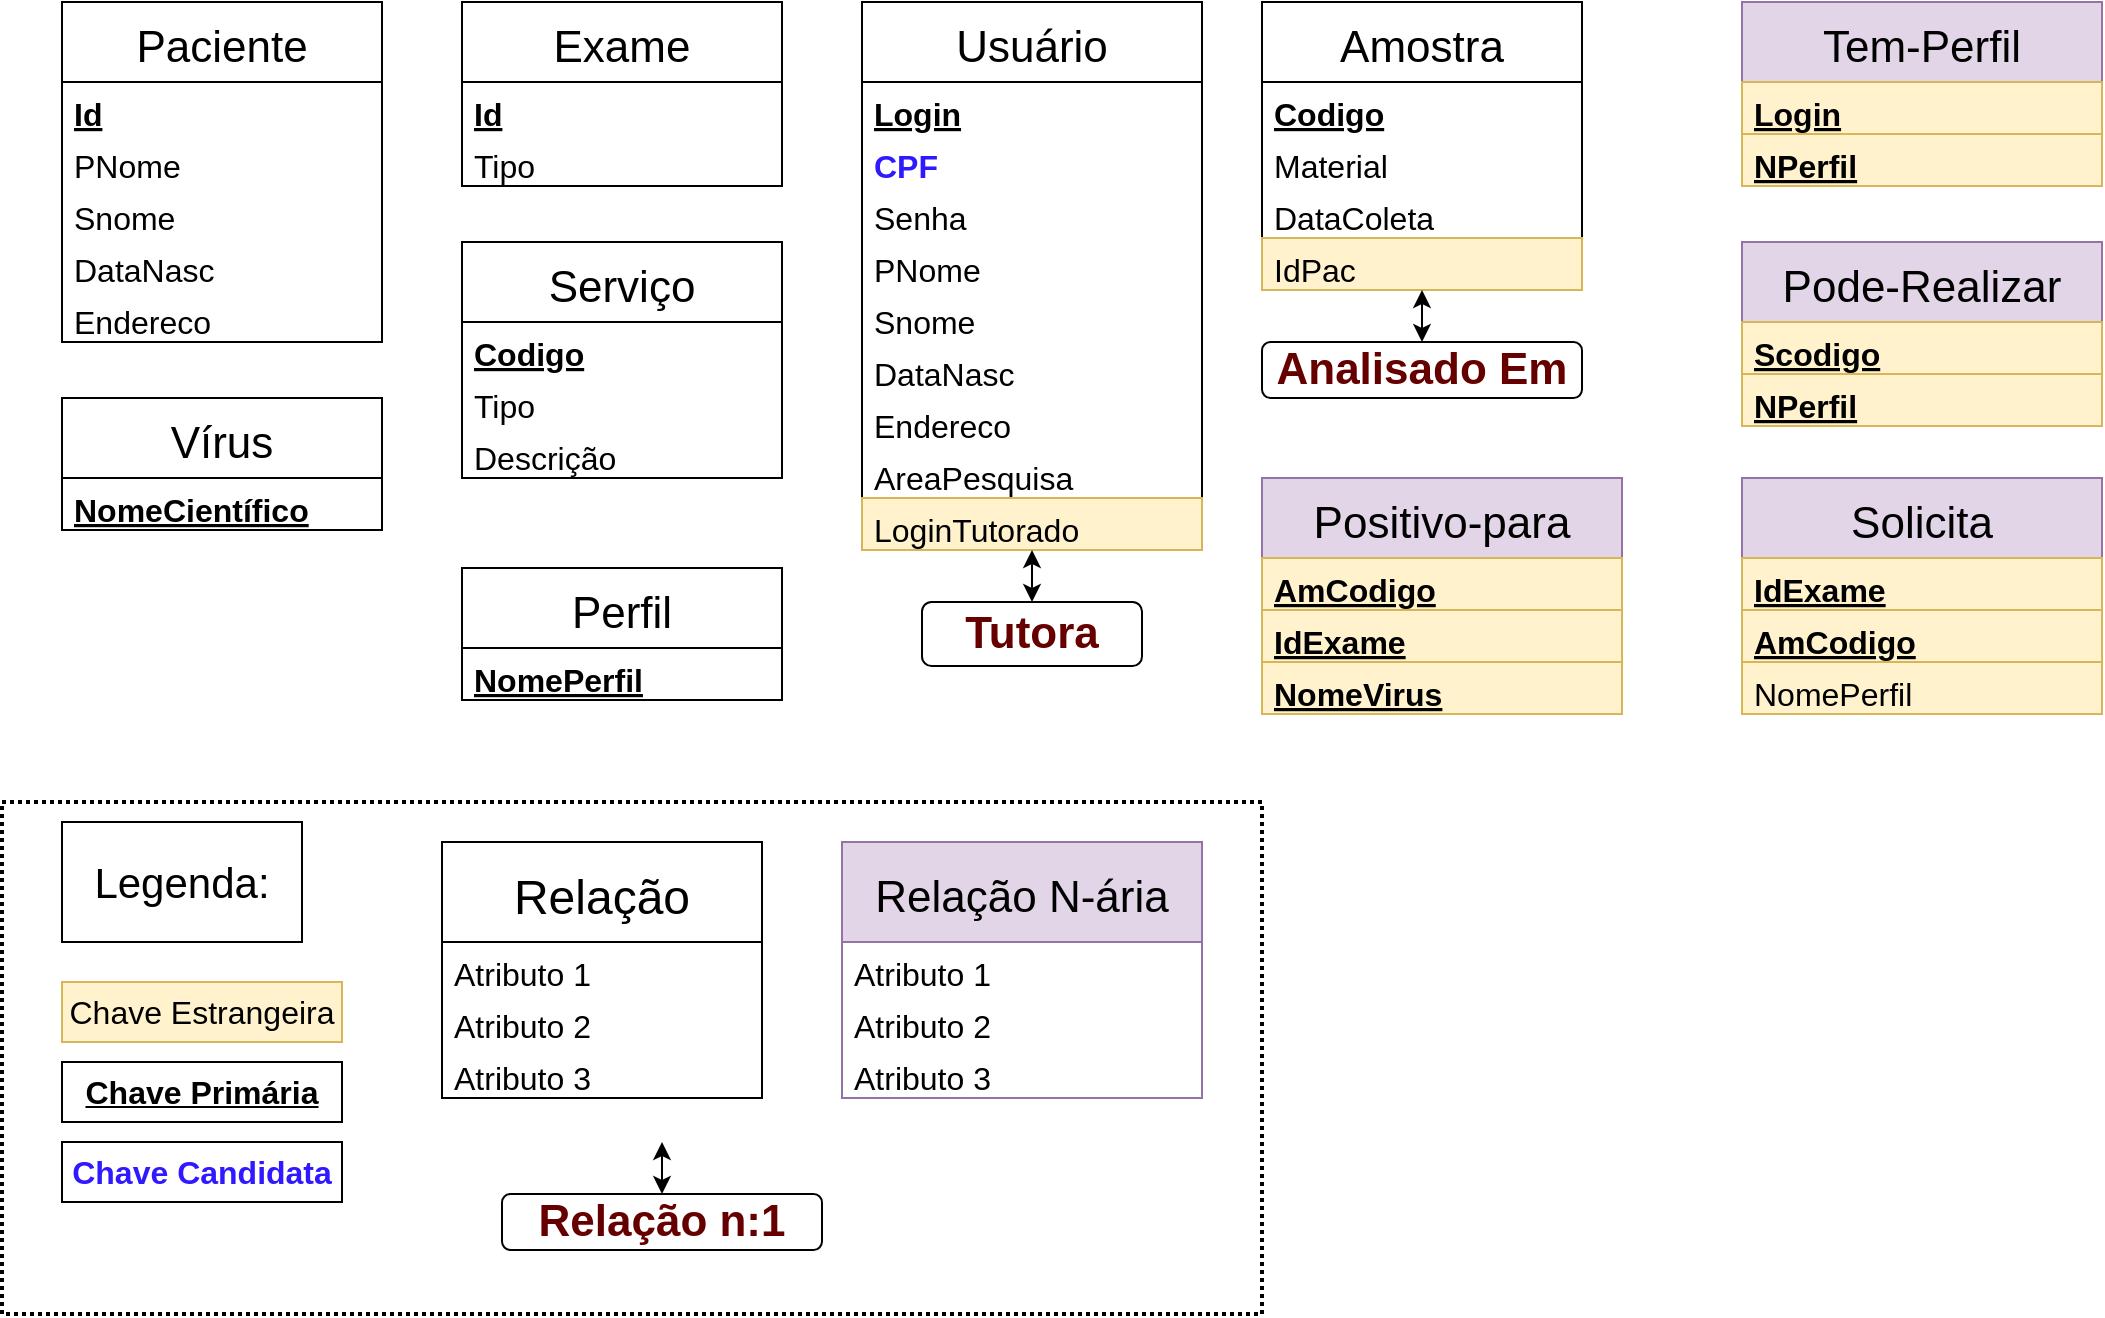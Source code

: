 <mxfile version="13.0.2" type="device"><diagram id="C5RBs43oDa-KdzZeNtuy" name="Page-1"><mxGraphModel dx="1021" dy="579" grid="1" gridSize="10" guides="1" tooltips="1" connect="1" arrows="1" fold="1" page="1" pageScale="1" pageWidth="827" pageHeight="1169" math="0" shadow="0"><root><mxCell id="WIyWlLk6GJQsqaUBKTNV-0"/><mxCell id="WIyWlLk6GJQsqaUBKTNV-1" parent="WIyWlLk6GJQsqaUBKTNV-0"/><mxCell id="azgHehYBozapzjrsVDiA-0" value="" style="whiteSpace=wrap;html=1;fontColor=#C4A74F;dashed=1;strokeColor=#000000;strokeWidth=2;dashPattern=1 1;" vertex="1" parent="WIyWlLk6GJQsqaUBKTNV-1"><mxGeometry x="210" y="480" width="630" height="256" as="geometry"/></mxCell><mxCell id="pl1nRkcbTIDpKxVVj6iW-0" value="Paciente" style="swimlane;fontStyle=0;childLayout=stackLayout;horizontal=1;startSize=40;horizontalStack=0;resizeParent=1;resizeParentMax=0;resizeLast=0;collapsible=1;marginBottom=0;align=center;fontSize=22;direction=east;" parent="WIyWlLk6GJQsqaUBKTNV-1" vertex="1"><mxGeometry x="240" y="80" width="160" height="170" as="geometry"><mxRectangle x="330" y="200" width="90" height="26" as="alternateBounds"/></mxGeometry></mxCell><mxCell id="pl1nRkcbTIDpKxVVj6iW-1" value="Id" style="text;spacingLeft=4;spacingRight=4;overflow=hidden;rotatable=0;points=[[0,0.5],[1,0.5]];portConstraint=eastwest;fontSize=16;fontStyle=5;" parent="pl1nRkcbTIDpKxVVj6iW-0" vertex="1"><mxGeometry y="40" width="160" height="26" as="geometry"/></mxCell><mxCell id="pl1nRkcbTIDpKxVVj6iW-2" value="PNome" style="text;strokeColor=none;fillColor=none;spacingLeft=4;spacingRight=4;overflow=hidden;rotatable=0;points=[[0,0.5],[1,0.5]];portConstraint=eastwest;fontSize=16;" parent="pl1nRkcbTIDpKxVVj6iW-0" vertex="1"><mxGeometry y="66" width="160" height="26" as="geometry"/></mxCell><mxCell id="pl1nRkcbTIDpKxVVj6iW-3" value="Snome" style="text;strokeColor=none;fillColor=none;spacingLeft=4;spacingRight=4;overflow=hidden;rotatable=0;points=[[0,0.5],[1,0.5]];portConstraint=eastwest;fontSize=16;" parent="pl1nRkcbTIDpKxVVj6iW-0" vertex="1"><mxGeometry y="92" width="160" height="26" as="geometry"/></mxCell><mxCell id="pl1nRkcbTIDpKxVVj6iW-14" value="DataNasc" style="text;strokeColor=none;fillColor=none;spacingLeft=4;spacingRight=4;overflow=hidden;rotatable=0;points=[[0,0.5],[1,0.5]];portConstraint=eastwest;fontSize=16;" parent="pl1nRkcbTIDpKxVVj6iW-0" vertex="1"><mxGeometry y="118" width="160" height="26" as="geometry"/></mxCell><mxCell id="pl1nRkcbTIDpKxVVj6iW-15" value="Endereco" style="text;strokeColor=none;fillColor=none;spacingLeft=4;spacingRight=4;overflow=hidden;rotatable=0;points=[[0,0.5],[1,0.5]];portConstraint=eastwest;fontSize=16;" parent="pl1nRkcbTIDpKxVVj6iW-0" vertex="1"><mxGeometry y="144" width="160" height="26" as="geometry"/></mxCell><mxCell id="pl1nRkcbTIDpKxVVj6iW-25" value="Vírus" style="swimlane;fontStyle=0;childLayout=stackLayout;horizontal=1;startSize=40;horizontalStack=0;resizeParent=1;resizeParentMax=0;resizeLast=0;collapsible=1;marginBottom=0;align=center;fontSize=22;" parent="WIyWlLk6GJQsqaUBKTNV-1" vertex="1"><mxGeometry x="240" y="278" width="160" height="66" as="geometry"><mxRectangle x="330" y="200" width="90" height="26" as="alternateBounds"/></mxGeometry></mxCell><mxCell id="pl1nRkcbTIDpKxVVj6iW-26" value="NomeCientífico" style="text;spacingLeft=4;spacingRight=4;overflow=hidden;rotatable=0;points=[[0,0.5],[1,0.5]];portConstraint=eastwest;fontSize=16;fontStyle=5" parent="pl1nRkcbTIDpKxVVj6iW-25" vertex="1"><mxGeometry y="40" width="160" height="26" as="geometry"/></mxCell><mxCell id="pl1nRkcbTIDpKxVVj6iW-35" value="Exame" style="swimlane;fontStyle=0;childLayout=stackLayout;horizontal=1;startSize=40;horizontalStack=0;resizeParent=1;resizeParentMax=0;resizeLast=0;collapsible=1;marginBottom=0;align=center;fontSize=22;" parent="WIyWlLk6GJQsqaUBKTNV-1" vertex="1"><mxGeometry x="440" y="80" width="160" height="92" as="geometry"><mxRectangle x="330" y="200" width="90" height="26" as="alternateBounds"/></mxGeometry></mxCell><mxCell id="pl1nRkcbTIDpKxVVj6iW-36" value="Id" style="text;spacingLeft=4;spacingRight=4;overflow=hidden;rotatable=0;points=[[0,0.5],[1,0.5]];portConstraint=eastwest;fontSize=16;fontStyle=5" parent="pl1nRkcbTIDpKxVVj6iW-35" vertex="1"><mxGeometry y="40" width="160" height="26" as="geometry"/></mxCell><mxCell id="pl1nRkcbTIDpKxVVj6iW-37" value="Tipo" style="text;strokeColor=none;fillColor=none;spacingLeft=4;spacingRight=4;overflow=hidden;rotatable=0;points=[[0,0.5],[1,0.5]];portConstraint=eastwest;fontSize=16;" parent="pl1nRkcbTIDpKxVVj6iW-35" vertex="1"><mxGeometry y="66" width="160" height="26" as="geometry"/></mxCell><mxCell id="pl1nRkcbTIDpKxVVj6iW-31" value="Serviço" style="swimlane;fontStyle=0;childLayout=stackLayout;horizontal=1;startSize=40;horizontalStack=0;resizeParent=1;resizeParentMax=0;resizeLast=0;collapsible=1;marginBottom=0;align=center;fontSize=22;" parent="WIyWlLk6GJQsqaUBKTNV-1" vertex="1"><mxGeometry x="440" y="200" width="160" height="118" as="geometry"><mxRectangle x="330" y="200" width="90" height="26" as="alternateBounds"/></mxGeometry></mxCell><mxCell id="pl1nRkcbTIDpKxVVj6iW-32" value="Codigo" style="text;spacingLeft=4;spacingRight=4;overflow=hidden;rotatable=0;points=[[0,0.5],[1,0.5]];portConstraint=eastwest;fontSize=16;fontStyle=5" parent="pl1nRkcbTIDpKxVVj6iW-31" vertex="1"><mxGeometry y="40" width="160" height="26" as="geometry"/></mxCell><mxCell id="pl1nRkcbTIDpKxVVj6iW-33" value="Tipo" style="text;strokeColor=none;fillColor=none;spacingLeft=4;spacingRight=4;overflow=hidden;rotatable=0;points=[[0,0.5],[1,0.5]];portConstraint=eastwest;fontSize=16;" parent="pl1nRkcbTIDpKxVVj6iW-31" vertex="1"><mxGeometry y="66" width="160" height="26" as="geometry"/></mxCell><mxCell id="1b9KuzkUyO1D-ZEUSEps-2" value="Descrição" style="text;strokeColor=none;fillColor=none;spacingLeft=4;spacingRight=4;overflow=hidden;rotatable=0;points=[[0,0.5],[1,0.5]];portConstraint=eastwest;fontSize=16;" parent="pl1nRkcbTIDpKxVVj6iW-31" vertex="1"><mxGeometry y="92" width="160" height="26" as="geometry"/></mxCell><mxCell id="pl1nRkcbTIDpKxVVj6iW-60" value="Tem-Perfil" style="swimlane;fontStyle=0;childLayout=stackLayout;horizontal=1;startSize=40;horizontalStack=0;resizeParent=1;resizeParentMax=0;resizeLast=0;collapsible=1;marginBottom=0;align=center;fontSize=22;fillColor=#e1d5e7;strokeColor=#9673a6;" parent="WIyWlLk6GJQsqaUBKTNV-1" vertex="1"><mxGeometry x="1080" y="80" width="180" height="92" as="geometry"><mxRectangle x="330" y="200" width="90" height="26" as="alternateBounds"/></mxGeometry></mxCell><mxCell id="pl1nRkcbTIDpKxVVj6iW-63" value="Login" style="text;spacingLeft=4;spacingRight=4;overflow=hidden;rotatable=0;points=[[0,0.5],[1,0.5]];portConstraint=eastwest;fontSize=16;fontStyle=5;fillColor=#fff2cc;strokeColor=#d6b656;" parent="pl1nRkcbTIDpKxVVj6iW-60" vertex="1"><mxGeometry y="40" width="180" height="26" as="geometry"/></mxCell><mxCell id="pl1nRkcbTIDpKxVVj6iW-62" value="NPerfil" style="text;spacingLeft=4;spacingRight=4;overflow=hidden;rotatable=0;points=[[0,0.5],[1,0.5]];portConstraint=eastwest;fontSize=16;fontStyle=5;fillColor=#fff2cc;strokeColor=#d6b656;" parent="pl1nRkcbTIDpKxVVj6iW-60" vertex="1"><mxGeometry y="66" width="180" height="26" as="geometry"/></mxCell><mxCell id="pl1nRkcbTIDpKxVVj6iW-57" value="Pode-Realizar" style="swimlane;fontStyle=0;childLayout=stackLayout;horizontal=1;startSize=40;horizontalStack=0;resizeParent=1;resizeParentMax=0;resizeLast=0;collapsible=1;marginBottom=0;align=center;fontSize=22;fillColor=#e1d5e7;strokeColor=#9673a6;" parent="WIyWlLk6GJQsqaUBKTNV-1" vertex="1"><mxGeometry x="1080" y="200" width="180" height="92" as="geometry"><mxRectangle x="330" y="200" width="90" height="26" as="alternateBounds"/></mxGeometry></mxCell><mxCell id="pl1nRkcbTIDpKxVVj6iW-58" value="Scodigo" style="text;spacingLeft=4;spacingRight=4;overflow=hidden;rotatable=0;points=[[0,0.5],[1,0.5]];portConstraint=eastwest;fontSize=16;fontStyle=5;fillColor=#fff2cc;strokeColor=#d6b656;" parent="pl1nRkcbTIDpKxVVj6iW-57" vertex="1"><mxGeometry y="40" width="180" height="26" as="geometry"/></mxCell><mxCell id="pl1nRkcbTIDpKxVVj6iW-59" value="NPerfil" style="text;spacingLeft=4;spacingRight=4;overflow=hidden;rotatable=0;points=[[0,0.5],[1,0.5]];portConstraint=eastwest;fontSize=16;fontStyle=5;fillColor=#fff2cc;strokeColor=#d6b656;" parent="pl1nRkcbTIDpKxVVj6iW-57" vertex="1"><mxGeometry y="66" width="180" height="26" as="geometry"/></mxCell><mxCell id="pl1nRkcbTIDpKxVVj6iW-19" value="Amostra" style="swimlane;fontStyle=0;childLayout=stackLayout;horizontal=1;startSize=40;horizontalStack=0;resizeParent=1;resizeParentMax=0;resizeLast=0;collapsible=1;marginBottom=0;align=center;fontSize=22;" parent="WIyWlLk6GJQsqaUBKTNV-1" vertex="1"><mxGeometry x="840" y="80" width="160" height="144" as="geometry"><mxRectangle x="330" y="200" width="90" height="26" as="alternateBounds"/></mxGeometry></mxCell><mxCell id="pl1nRkcbTIDpKxVVj6iW-20" value="Codigo" style="text;spacingLeft=4;spacingRight=4;overflow=hidden;rotatable=0;points=[[0,0.5],[1,0.5]];portConstraint=eastwest;fontSize=16;fontStyle=5" parent="pl1nRkcbTIDpKxVVj6iW-19" vertex="1"><mxGeometry y="40" width="160" height="26" as="geometry"/></mxCell><mxCell id="pl1nRkcbTIDpKxVVj6iW-21" value="Material" style="text;strokeColor=none;fillColor=none;spacingLeft=4;spacingRight=4;overflow=hidden;rotatable=0;points=[[0,0.5],[1,0.5]];portConstraint=eastwest;fontSize=16;" parent="pl1nRkcbTIDpKxVVj6iW-19" vertex="1"><mxGeometry y="66" width="160" height="26" as="geometry"/></mxCell><mxCell id="pl1nRkcbTIDpKxVVj6iW-22" value="DataColeta" style="text;strokeColor=none;fillColor=none;spacingLeft=4;spacingRight=4;overflow=hidden;rotatable=0;points=[[0,0.5],[1,0.5]];portConstraint=eastwest;fontSize=16;" parent="pl1nRkcbTIDpKxVVj6iW-19" vertex="1"><mxGeometry y="92" width="160" height="26" as="geometry"/></mxCell><mxCell id="pl1nRkcbTIDpKxVVj6iW-56" value="IdPac" style="text;strokeColor=#d6b656;fillColor=#fff2cc;spacingLeft=4;spacingRight=4;overflow=hidden;rotatable=0;points=[[0,0.5],[1,0.5]];portConstraint=eastwest;fontSize=16;" parent="pl1nRkcbTIDpKxVVj6iW-19" vertex="1"><mxGeometry y="118" width="160" height="26" as="geometry"/></mxCell><mxCell id="pl1nRkcbTIDpKxVVj6iW-41" value="Usuário" style="swimlane;fontStyle=0;childLayout=stackLayout;horizontal=1;startSize=40;horizontalStack=0;resizeParent=1;resizeParentMax=0;resizeLast=0;collapsible=1;marginBottom=0;align=center;fontSize=22;" parent="WIyWlLk6GJQsqaUBKTNV-1" vertex="1"><mxGeometry x="640" y="80" width="170" height="274" as="geometry"><mxRectangle x="330" y="200" width="90" height="26" as="alternateBounds"/></mxGeometry></mxCell><mxCell id="pl1nRkcbTIDpKxVVj6iW-51" value="Login" style="text;strokeColor=none;fillColor=none;spacingLeft=4;spacingRight=4;overflow=hidden;rotatable=0;points=[[0,0.5],[1,0.5]];portConstraint=eastwest;fontSize=16;fontStyle=5" parent="pl1nRkcbTIDpKxVVj6iW-41" vertex="1"><mxGeometry y="40" width="170" height="26" as="geometry"/></mxCell><mxCell id="pl1nRkcbTIDpKxVVj6iW-42" value="CPF" style="text;spacingLeft=4;spacingRight=4;overflow=hidden;rotatable=0;points=[[0,0.5],[1,0.5]];portConstraint=eastwest;fontSize=16;fontStyle=1;fontColor=#3019FF;" parent="pl1nRkcbTIDpKxVVj6iW-41" vertex="1"><mxGeometry y="66" width="170" height="26" as="geometry"/></mxCell><mxCell id="pl1nRkcbTIDpKxVVj6iW-52" value="Senha" style="text;strokeColor=none;fillColor=none;spacingLeft=4;spacingRight=4;overflow=hidden;rotatable=0;points=[[0,0.5],[1,0.5]];portConstraint=eastwest;fontSize=16;" parent="pl1nRkcbTIDpKxVVj6iW-41" vertex="1"><mxGeometry y="92" width="170" height="26" as="geometry"/></mxCell><mxCell id="pl1nRkcbTIDpKxVVj6iW-43" value="PNome" style="text;strokeColor=none;fillColor=none;spacingLeft=4;spacingRight=4;overflow=hidden;rotatable=0;points=[[0,0.5],[1,0.5]];portConstraint=eastwest;fontSize=16;" parent="pl1nRkcbTIDpKxVVj6iW-41" vertex="1"><mxGeometry y="118" width="170" height="26" as="geometry"/></mxCell><mxCell id="pl1nRkcbTIDpKxVVj6iW-44" value="Snome" style="text;strokeColor=none;fillColor=none;spacingLeft=4;spacingRight=4;overflow=hidden;rotatable=0;points=[[0,0.5],[1,0.5]];portConstraint=eastwest;fontSize=16;" parent="pl1nRkcbTIDpKxVVj6iW-41" vertex="1"><mxGeometry y="144" width="170" height="26" as="geometry"/></mxCell><mxCell id="pl1nRkcbTIDpKxVVj6iW-45" value="DataNasc" style="text;strokeColor=none;fillColor=none;spacingLeft=4;spacingRight=4;overflow=hidden;rotatable=0;points=[[0,0.5],[1,0.5]];portConstraint=eastwest;fontSize=16;" parent="pl1nRkcbTIDpKxVVj6iW-41" vertex="1"><mxGeometry y="170" width="170" height="26" as="geometry"/></mxCell><mxCell id="pl1nRkcbTIDpKxVVj6iW-46" value="Endereco" style="text;strokeColor=none;fillColor=none;spacingLeft=4;spacingRight=4;overflow=hidden;rotatable=0;points=[[0,0.5],[1,0.5]];portConstraint=eastwest;fontSize=16;" parent="pl1nRkcbTIDpKxVVj6iW-41" vertex="1"><mxGeometry y="196" width="170" height="26" as="geometry"/></mxCell><mxCell id="pl1nRkcbTIDpKxVVj6iW-53" value="AreaPesquisa" style="text;strokeColor=none;fillColor=none;spacingLeft=4;spacingRight=4;overflow=hidden;rotatable=0;points=[[0,0.5],[1,0.5]];portConstraint=eastwest;fontSize=16;" parent="pl1nRkcbTIDpKxVVj6iW-41" vertex="1"><mxGeometry y="222" width="170" height="26" as="geometry"/></mxCell><mxCell id="pl1nRkcbTIDpKxVVj6iW-55" value="LoginTutorado" style="text;strokeColor=#d6b656;fillColor=#fff2cc;spacingLeft=4;spacingRight=4;overflow=hidden;rotatable=0;points=[[0,0.5],[1,0.5]];portConstraint=eastwest;fontSize=16;" parent="pl1nRkcbTIDpKxVVj6iW-41" vertex="1"><mxGeometry y="248" width="170" height="26" as="geometry"/></mxCell><mxCell id="pl1nRkcbTIDpKxVVj6iW-73" value="Chave Estrangeira" style="text;html=1;align=center;verticalAlign=middle;whiteSpace=wrap;rounded=0;fillColor=#fff2cc;strokeColor=#d6b656;fontSize=16;" parent="WIyWlLk6GJQsqaUBKTNV-1" vertex="1"><mxGeometry x="240" y="570" width="140" height="30" as="geometry"/></mxCell><mxCell id="pl1nRkcbTIDpKxVVj6iW-75" value="Chave Primária" style="rounded=0;whiteSpace=wrap;html=1;fontStyle=5;fontSize=16;" parent="WIyWlLk6GJQsqaUBKTNV-1" vertex="1"><mxGeometry x="240" y="610" width="140" height="30" as="geometry"/></mxCell><mxCell id="pl1nRkcbTIDpKxVVj6iW-76" value="Legenda:" style="rounded=0;whiteSpace=wrap;html=1;fontSize=21;" parent="WIyWlLk6GJQsqaUBKTNV-1" vertex="1"><mxGeometry x="240" y="490" width="120" height="60" as="geometry"/></mxCell><mxCell id="pl1nRkcbTIDpKxVVj6iW-85" value="Tutora" style="rounded=1;whiteSpace=wrap;html=1;fontSize=22;strokeColor=#000000;fontColor=#660000;fontStyle=1" parent="WIyWlLk6GJQsqaUBKTNV-1" vertex="1"><mxGeometry x="670" y="380" width="110" height="32" as="geometry"/></mxCell><mxCell id="pl1nRkcbTIDpKxVVj6iW-87" value="" style="endArrow=classic;startArrow=classic;html=1;fontSize=22;fontColor=#FFD966;exitX=0.5;exitY=0;exitDx=0;exitDy=0;" parent="WIyWlLk6GJQsqaUBKTNV-1" source="pl1nRkcbTIDpKxVVj6iW-85" target="pl1nRkcbTIDpKxVVj6iW-55" edge="1"><mxGeometry width="50" height="50" relative="1" as="geometry"><mxPoint x="820" y="450" as="sourcePoint"/><mxPoint x="720" y="360" as="targetPoint"/></mxGeometry></mxCell><mxCell id="pl1nRkcbTIDpKxVVj6iW-88" value="Analisado Em" style="rounded=1;whiteSpace=wrap;html=1;fontSize=22;strokeColor=#000000;fontColor=#660000;fontStyle=1" parent="WIyWlLk6GJQsqaUBKTNV-1" vertex="1"><mxGeometry x="840" y="250" width="160" height="28" as="geometry"/></mxCell><mxCell id="pl1nRkcbTIDpKxVVj6iW-89" value="" style="endArrow=classic;startArrow=classic;html=1;fontSize=22;fontColor=#FFD966;entryX=0.5;entryY=1;entryDx=0;entryDy=0;" parent="WIyWlLk6GJQsqaUBKTNV-1" source="pl1nRkcbTIDpKxVVj6iW-88" target="pl1nRkcbTIDpKxVVj6iW-19" edge="1"><mxGeometry width="50" height="50" relative="1" as="geometry"><mxPoint x="735" y="390" as="sourcePoint"/><mxPoint x="738.333" y="364" as="targetPoint"/></mxGeometry></mxCell><mxCell id="1b9KuzkUyO1D-ZEUSEps-0" value="&lt;div&gt;Chave Candidata&lt;br&gt;&lt;/div&gt;" style="rounded=0;whiteSpace=wrap;html=1;fontStyle=1;fontSize=16;fontColor=#3019FF;" parent="WIyWlLk6GJQsqaUBKTNV-1" vertex="1"><mxGeometry x="240" y="650" width="140" height="30" as="geometry"/></mxCell><mxCell id="pl1nRkcbTIDpKxVVj6iW-39" value="Perfil" style="swimlane;fontStyle=0;childLayout=stackLayout;horizontal=1;startSize=40;horizontalStack=0;resizeParent=1;resizeParentMax=0;resizeLast=0;collapsible=1;marginBottom=0;align=center;fontSize=22;" parent="WIyWlLk6GJQsqaUBKTNV-1" vertex="1"><mxGeometry x="440" y="363" width="160" height="66" as="geometry"><mxRectangle x="330" y="200" width="90" height="26" as="alternateBounds"/></mxGeometry></mxCell><mxCell id="pl1nRkcbTIDpKxVVj6iW-40" value="NomePerfil" style="text;spacingLeft=4;spacingRight=4;overflow=hidden;rotatable=0;points=[[0,0.5],[1,0.5]];portConstraint=eastwest;fontSize=16;fontStyle=5" parent="pl1nRkcbTIDpKxVVj6iW-39" vertex="1"><mxGeometry y="40" width="160" height="26" as="geometry"/></mxCell><mxCell id="pl1nRkcbTIDpKxVVj6iW-64" value="Positivo-para" style="swimlane;fontStyle=0;childLayout=stackLayout;horizontal=1;startSize=40;horizontalStack=0;resizeParent=1;resizeParentMax=0;resizeLast=0;collapsible=1;marginBottom=0;align=center;fontSize=22;fillColor=#e1d5e7;strokeColor=#9673a6;" parent="WIyWlLk6GJQsqaUBKTNV-1" vertex="1"><mxGeometry x="840" y="318" width="180" height="118" as="geometry"><mxRectangle x="330" y="200" width="90" height="26" as="alternateBounds"/></mxGeometry></mxCell><mxCell id="pl1nRkcbTIDpKxVVj6iW-65" value="AmCodigo" style="text;spacingLeft=4;spacingRight=4;overflow=hidden;rotatable=0;points=[[0,0.5],[1,0.5]];portConstraint=eastwest;fontSize=16;fontStyle=5;fillColor=#fff2cc;strokeColor=#d6b656;" parent="pl1nRkcbTIDpKxVVj6iW-64" vertex="1"><mxGeometry y="40" width="180" height="26" as="geometry"/></mxCell><mxCell id="pl1nRkcbTIDpKxVVj6iW-66" value="IdExame" style="text;spacingLeft=4;spacingRight=4;overflow=hidden;rotatable=0;points=[[0,0.5],[1,0.5]];portConstraint=eastwest;fontSize=16;fontStyle=5;fillColor=#fff2cc;strokeColor=#d6b656;" parent="pl1nRkcbTIDpKxVVj6iW-64" vertex="1"><mxGeometry y="66" width="180" height="26" as="geometry"/></mxCell><mxCell id="pl1nRkcbTIDpKxVVj6iW-67" value="NomeVirus" style="text;spacingLeft=4;spacingRight=4;overflow=hidden;rotatable=0;points=[[0,0.5],[1,0.5]];portConstraint=eastwest;fontSize=16;fontStyle=5;fillColor=#fff2cc;strokeColor=#d6b656;" parent="pl1nRkcbTIDpKxVVj6iW-64" vertex="1"><mxGeometry y="92" width="180" height="26" as="geometry"/></mxCell><mxCell id="pl1nRkcbTIDpKxVVj6iW-68" value="Solicita" style="swimlane;fontStyle=0;childLayout=stackLayout;horizontal=1;startSize=40;horizontalStack=0;resizeParent=1;resizeParentMax=0;resizeLast=0;collapsible=1;marginBottom=0;align=center;fontSize=22;fillColor=#e1d5e7;strokeColor=#9673a6;" parent="WIyWlLk6GJQsqaUBKTNV-1" vertex="1"><mxGeometry x="1080" y="318" width="180" height="118" as="geometry"><mxRectangle x="330" y="200" width="90" height="26" as="alternateBounds"/></mxGeometry></mxCell><mxCell id="pl1nRkcbTIDpKxVVj6iW-69" value="IdExame" style="text;spacingLeft=4;spacingRight=4;overflow=hidden;rotatable=0;points=[[0,0.5],[1,0.5]];portConstraint=eastwest;fontSize=16;fontStyle=5;fillColor=#fff2cc;strokeColor=#d6b656;" parent="pl1nRkcbTIDpKxVVj6iW-68" vertex="1"><mxGeometry y="40" width="180" height="26" as="geometry"/></mxCell><mxCell id="pl1nRkcbTIDpKxVVj6iW-71" value="AmCodigo" style="text;spacingLeft=4;spacingRight=4;overflow=hidden;rotatable=0;points=[[0,0.5],[1,0.5]];portConstraint=eastwest;fontSize=16;fontStyle=5;fillColor=#fff2cc;strokeColor=#d6b656;" parent="pl1nRkcbTIDpKxVVj6iW-68" vertex="1"><mxGeometry y="66" width="180" height="26" as="geometry"/></mxCell><mxCell id="pl1nRkcbTIDpKxVVj6iW-70" value="NomePerfil" style="text;spacingLeft=4;spacingRight=4;overflow=hidden;rotatable=0;points=[[0,0.5],[1,0.5]];portConstraint=eastwest;fontSize=16;fillColor=#fff2cc;strokeColor=#d6b656;" parent="pl1nRkcbTIDpKxVVj6iW-68" vertex="1"><mxGeometry y="92" width="180" height="26" as="geometry"/></mxCell><mxCell id="pl1nRkcbTIDpKxVVj6iW-77" value="Relação" style="swimlane;fontStyle=0;childLayout=stackLayout;horizontal=1;startSize=50;horizontalStack=0;resizeParent=1;resizeParentMax=0;resizeLast=0;collapsible=1;marginBottom=0;align=center;fontSize=24;" parent="WIyWlLk6GJQsqaUBKTNV-1" vertex="1"><mxGeometry x="430" y="500" width="160" height="128" as="geometry"/></mxCell><mxCell id="pl1nRkcbTIDpKxVVj6iW-78" value="Atributo 1" style="text;strokeColor=none;fillColor=none;spacingLeft=4;spacingRight=4;overflow=hidden;rotatable=0;points=[[0,0.5],[1,0.5]];portConstraint=eastwest;fontSize=16;" parent="pl1nRkcbTIDpKxVVj6iW-77" vertex="1"><mxGeometry y="50" width="160" height="26" as="geometry"/></mxCell><mxCell id="pl1nRkcbTIDpKxVVj6iW-79" value="Atributo 2" style="text;strokeColor=none;fillColor=none;spacingLeft=4;spacingRight=4;overflow=hidden;rotatable=0;points=[[0,0.5],[1,0.5]];portConstraint=eastwest;fontSize=16;" parent="pl1nRkcbTIDpKxVVj6iW-77" vertex="1"><mxGeometry y="76" width="160" height="26" as="geometry"/></mxCell><mxCell id="pl1nRkcbTIDpKxVVj6iW-80" value="Atributo 3" style="text;strokeColor=none;fillColor=none;spacingLeft=4;spacingRight=4;overflow=hidden;rotatable=0;points=[[0,0.5],[1,0.5]];portConstraint=eastwest;fontSize=16;" parent="pl1nRkcbTIDpKxVVj6iW-77" vertex="1"><mxGeometry y="102" width="160" height="26" as="geometry"/></mxCell><mxCell id="pl1nRkcbTIDpKxVVj6iW-81" value="Relação N-ária" style="swimlane;fontStyle=0;childLayout=stackLayout;horizontal=1;startSize=50;horizontalStack=0;resizeParent=1;resizeParentMax=0;resizeLast=0;collapsible=1;marginBottom=0;align=center;fontSize=22;fillColor=#e1d5e7;strokeColor=#9673a6;" parent="WIyWlLk6GJQsqaUBKTNV-1" vertex="1"><mxGeometry x="630" y="500" width="180" height="128" as="geometry"/></mxCell><mxCell id="pl1nRkcbTIDpKxVVj6iW-82" value="Atributo 1" style="text;strokeColor=none;fillColor=none;spacingLeft=4;spacingRight=4;overflow=hidden;rotatable=0;points=[[0,0.5],[1,0.5]];portConstraint=eastwest;fontSize=16;" parent="pl1nRkcbTIDpKxVVj6iW-81" vertex="1"><mxGeometry y="50" width="180" height="26" as="geometry"/></mxCell><mxCell id="pl1nRkcbTIDpKxVVj6iW-83" value="Atributo 2" style="text;strokeColor=none;fillColor=none;spacingLeft=4;spacingRight=4;overflow=hidden;rotatable=0;points=[[0,0.5],[1,0.5]];portConstraint=eastwest;fontSize=16;" parent="pl1nRkcbTIDpKxVVj6iW-81" vertex="1"><mxGeometry y="76" width="180" height="26" as="geometry"/></mxCell><mxCell id="pl1nRkcbTIDpKxVVj6iW-84" value="Atributo 3" style="text;strokeColor=none;fillColor=none;spacingLeft=4;spacingRight=4;overflow=hidden;rotatable=0;points=[[0,0.5],[1,0.5]];portConstraint=eastwest;fontSize=16;" parent="pl1nRkcbTIDpKxVVj6iW-81" vertex="1"><mxGeometry y="102" width="180" height="26" as="geometry"/></mxCell><mxCell id="azgHehYBozapzjrsVDiA-1" value="Relação n:1" style="rounded=1;whiteSpace=wrap;html=1;fontSize=22;strokeColor=#000000;fontColor=#660000;fontStyle=1" vertex="1" parent="WIyWlLk6GJQsqaUBKTNV-1"><mxGeometry x="460" y="676" width="160" height="28" as="geometry"/></mxCell><mxCell id="azgHehYBozapzjrsVDiA-2" value="" style="endArrow=classic;startArrow=classic;html=1;fontSize=22;fontColor=#FFD966;entryX=0.5;entryY=1;entryDx=0;entryDy=0;" edge="1" parent="WIyWlLk6GJQsqaUBKTNV-1" source="azgHehYBozapzjrsVDiA-1"><mxGeometry width="50" height="50" relative="1" as="geometry"><mxPoint x="355" y="816" as="sourcePoint"/><mxPoint x="540" y="650" as="targetPoint"/></mxGeometry></mxCell></root></mxGraphModel></diagram></mxfile>